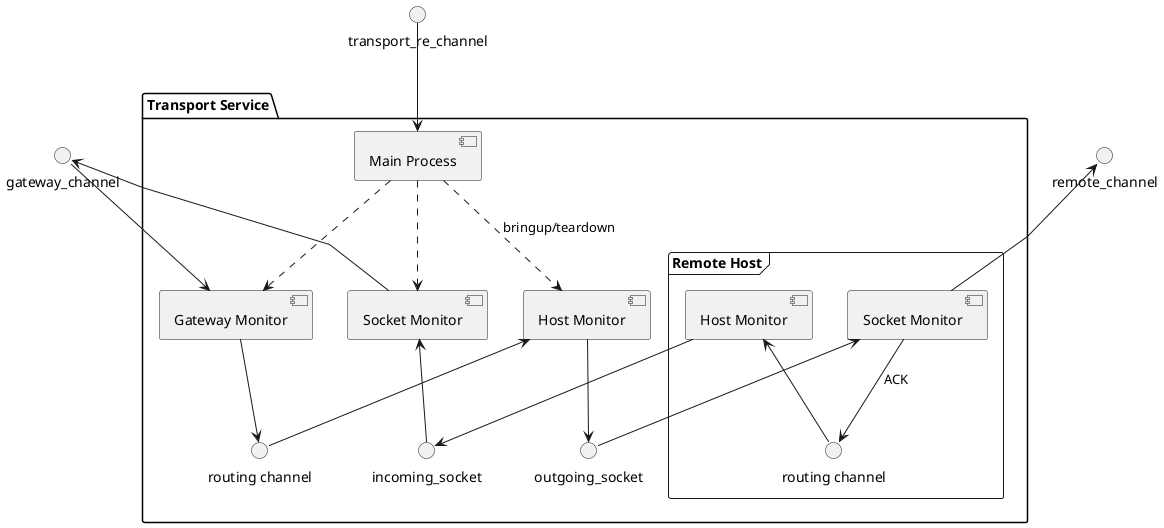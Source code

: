 @startuml
skinparam componentStyle uml2
skinparam shadowing false
skinparam monochrome true
skinparam linetype polyline


package "Transport Service" as TS {

    [Main Process] as MP
    [Gateway Monitor] as GM
    [Host Monitor] as HM
    [Socket Monitor] as SM

    frame "Remote Host" {

        [Socket Monitor] as RSM
        [Host Monitor] as RHM

        interface "routing channel" as rrc
        RSM --> rrc : ACK
        RHM <-- rrc
    }

    interface "routing channel" as rc
    interface outgoing_socket
    interface incoming_socket

    GM --> rc
    HM <-- rc
    HM --> outgoing_socket
    SM <-- incoming_socket

    RSM <-- outgoing_socket
    RHM --> incoming_socket

    MP ..> GM
    MP ..> HM : bringup/teardown
    MP ..> SM
}

interface transport_re_channel
interface remote_channel
interface gateway_channel

GM <-up- gateway_channel
MP <-up- transport_re_channel
RSM -up-> remote_channel
SM -up-> gateway_channel


@enduml